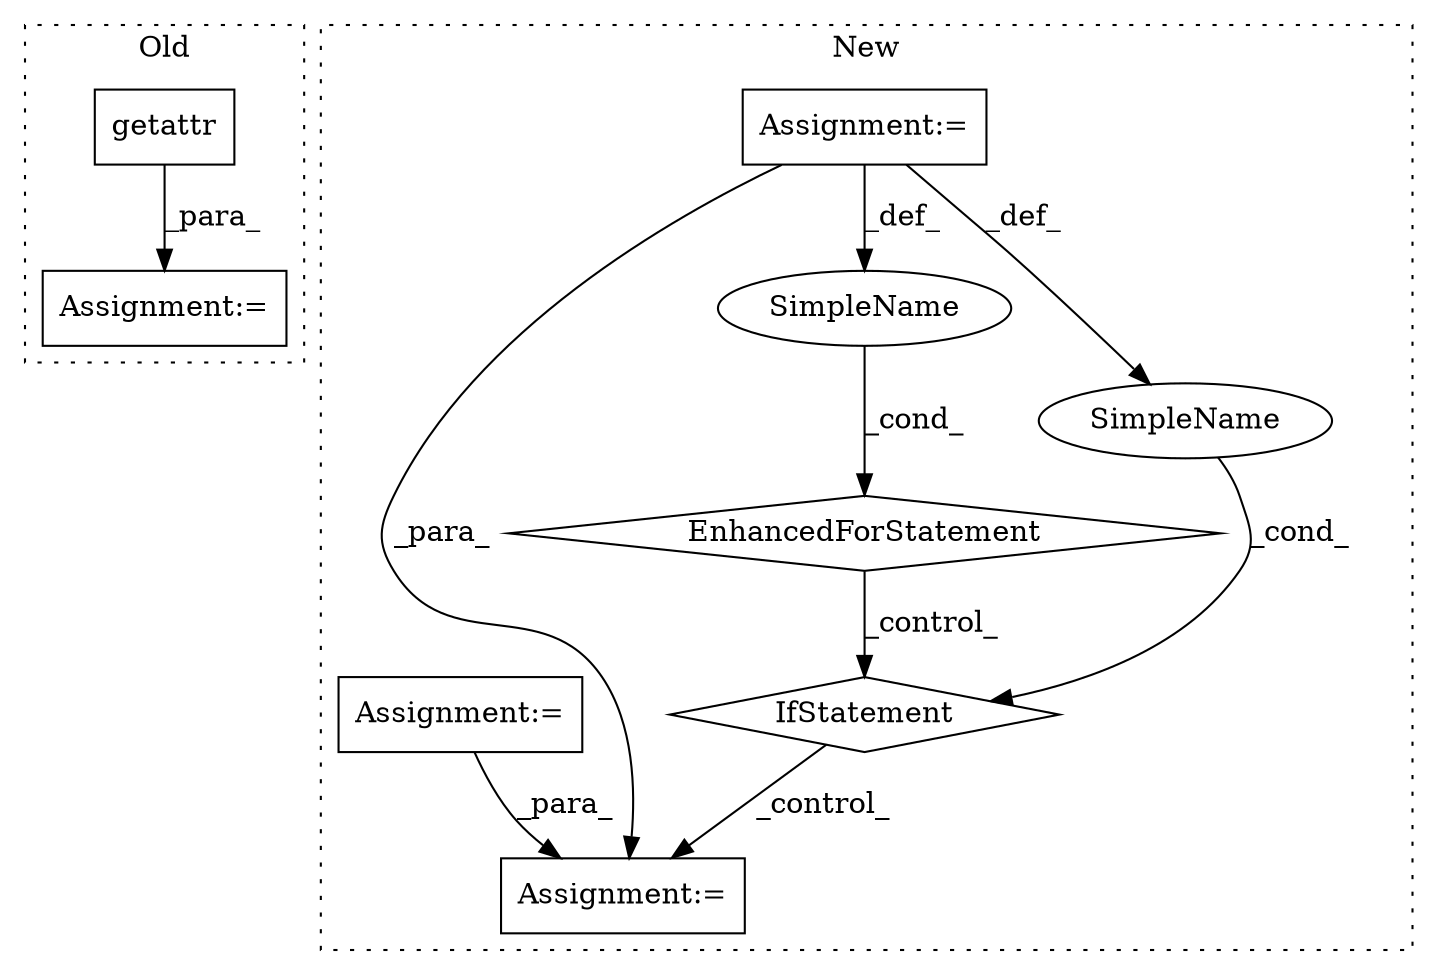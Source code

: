 digraph G {
subgraph cluster0 {
1 [label="getattr" a="32" s="1836,1859" l="8,1" shape="box"];
4 [label="Assignment:=" a="7" s="1835" l="1" shape="box"];
label = "Old";
style="dotted";
}
subgraph cluster1 {
2 [label="EnhancedForStatement" a="70" s="1518,1613" l="66,2" shape="diamond"];
3 [label="Assignment:=" a="7" s="1518,1613" l="66,2" shape="box"];
5 [label="Assignment:=" a="7" s="1844" l="1" shape="box"];
6 [label="SimpleName" a="42" s="1588" l="1" shape="ellipse"];
7 [label="Assignment:=" a="7" s="1432" l="6" shape="box"];
8 [label="IfStatement" a="25" s="1785,1818" l="4,2" shape="diamond"];
9 [label="SimpleName" a="42" s="" l="" shape="ellipse"];
label = "New";
style="dotted";
}
1 -> 4 [label="_para_"];
2 -> 8 [label="_control_"];
3 -> 5 [label="_para_"];
3 -> 9 [label="_def_"];
3 -> 6 [label="_def_"];
6 -> 2 [label="_cond_"];
7 -> 5 [label="_para_"];
8 -> 5 [label="_control_"];
9 -> 8 [label="_cond_"];
}
